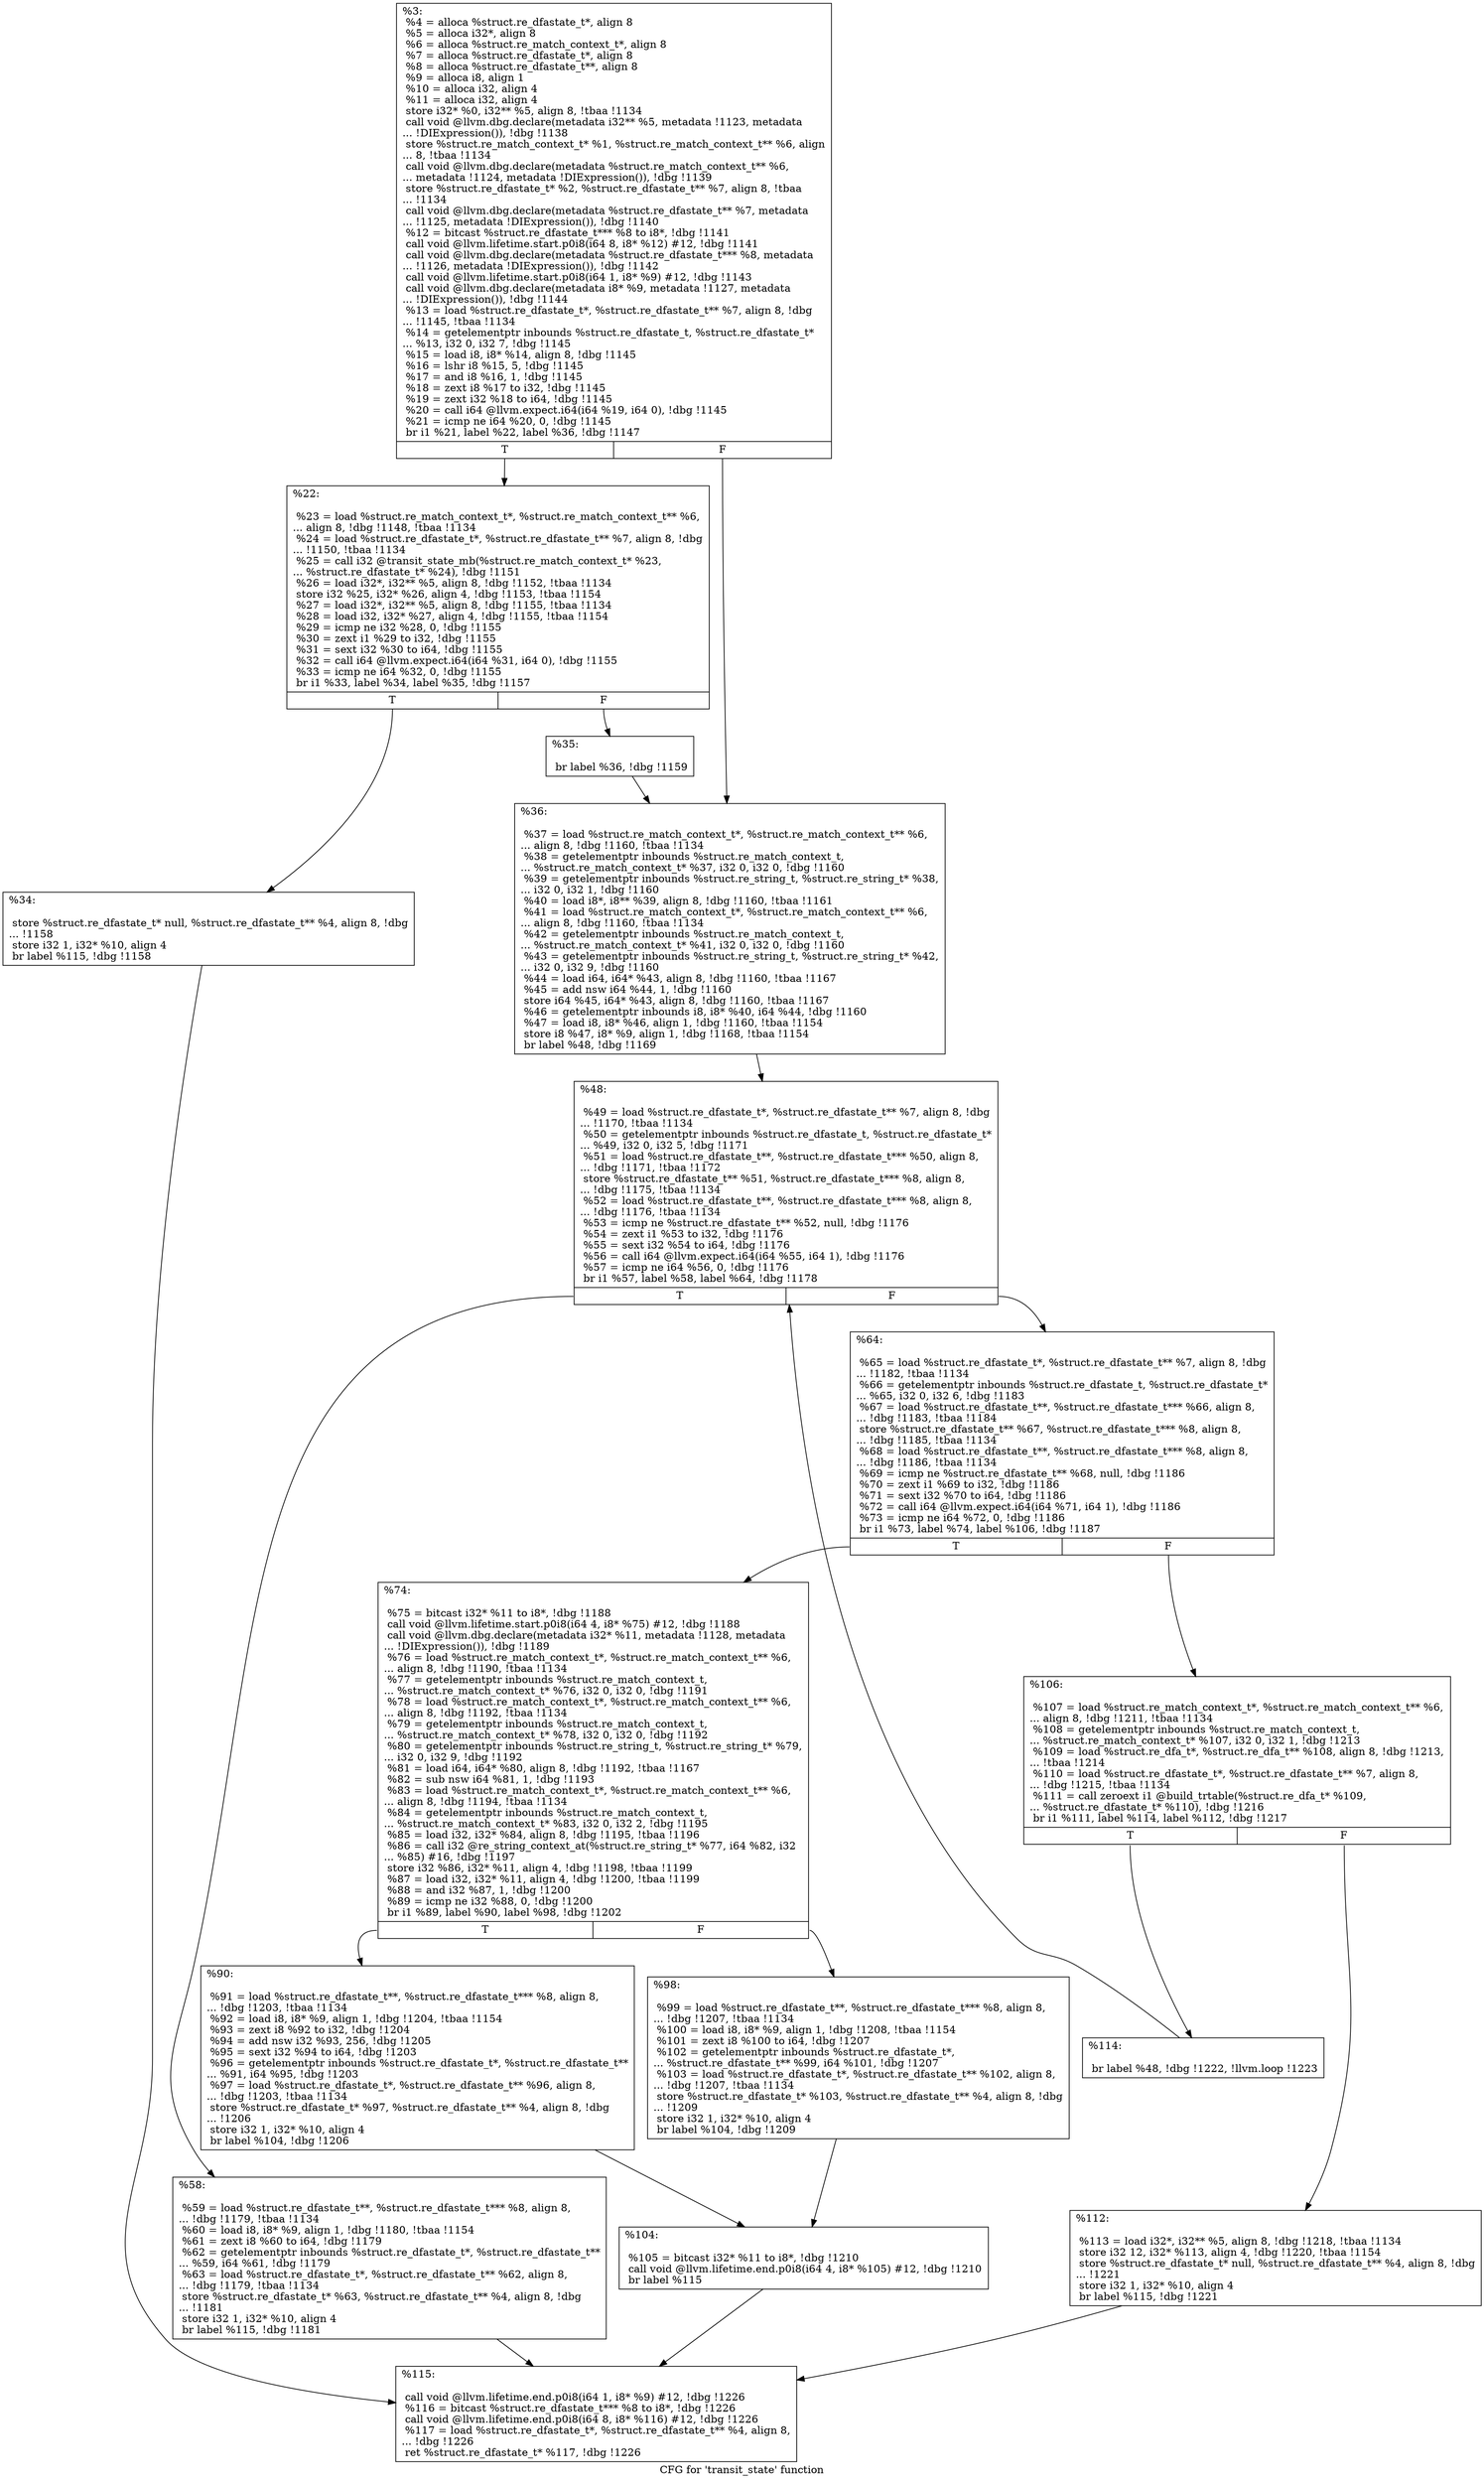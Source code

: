 digraph "CFG for 'transit_state' function" {
	label="CFG for 'transit_state' function";

	Node0xf385e0 [shape=record,label="{%3:\l  %4 = alloca %struct.re_dfastate_t*, align 8\l  %5 = alloca i32*, align 8\l  %6 = alloca %struct.re_match_context_t*, align 8\l  %7 = alloca %struct.re_dfastate_t*, align 8\l  %8 = alloca %struct.re_dfastate_t**, align 8\l  %9 = alloca i8, align 1\l  %10 = alloca i32, align 4\l  %11 = alloca i32, align 4\l  store i32* %0, i32** %5, align 8, !tbaa !1134\l  call void @llvm.dbg.declare(metadata i32** %5, metadata !1123, metadata\l... !DIExpression()), !dbg !1138\l  store %struct.re_match_context_t* %1, %struct.re_match_context_t** %6, align\l... 8, !tbaa !1134\l  call void @llvm.dbg.declare(metadata %struct.re_match_context_t** %6,\l... metadata !1124, metadata !DIExpression()), !dbg !1139\l  store %struct.re_dfastate_t* %2, %struct.re_dfastate_t** %7, align 8, !tbaa\l... !1134\l  call void @llvm.dbg.declare(metadata %struct.re_dfastate_t** %7, metadata\l... !1125, metadata !DIExpression()), !dbg !1140\l  %12 = bitcast %struct.re_dfastate_t*** %8 to i8*, !dbg !1141\l  call void @llvm.lifetime.start.p0i8(i64 8, i8* %12) #12, !dbg !1141\l  call void @llvm.dbg.declare(metadata %struct.re_dfastate_t*** %8, metadata\l... !1126, metadata !DIExpression()), !dbg !1142\l  call void @llvm.lifetime.start.p0i8(i64 1, i8* %9) #12, !dbg !1143\l  call void @llvm.dbg.declare(metadata i8* %9, metadata !1127, metadata\l... !DIExpression()), !dbg !1144\l  %13 = load %struct.re_dfastate_t*, %struct.re_dfastate_t** %7, align 8, !dbg\l... !1145, !tbaa !1134\l  %14 = getelementptr inbounds %struct.re_dfastate_t, %struct.re_dfastate_t*\l... %13, i32 0, i32 7, !dbg !1145\l  %15 = load i8, i8* %14, align 8, !dbg !1145\l  %16 = lshr i8 %15, 5, !dbg !1145\l  %17 = and i8 %16, 1, !dbg !1145\l  %18 = zext i8 %17 to i32, !dbg !1145\l  %19 = zext i32 %18 to i64, !dbg !1145\l  %20 = call i64 @llvm.expect.i64(i64 %19, i64 0), !dbg !1145\l  %21 = icmp ne i64 %20, 0, !dbg !1145\l  br i1 %21, label %22, label %36, !dbg !1147\l|{<s0>T|<s1>F}}"];
	Node0xf385e0:s0 -> Node0xf38740;
	Node0xf385e0:s1 -> Node0xf38830;
	Node0xf38740 [shape=record,label="{%22:\l\l  %23 = load %struct.re_match_context_t*, %struct.re_match_context_t** %6,\l... align 8, !dbg !1148, !tbaa !1134\l  %24 = load %struct.re_dfastate_t*, %struct.re_dfastate_t** %7, align 8, !dbg\l... !1150, !tbaa !1134\l  %25 = call i32 @transit_state_mb(%struct.re_match_context_t* %23,\l... %struct.re_dfastate_t* %24), !dbg !1151\l  %26 = load i32*, i32** %5, align 8, !dbg !1152, !tbaa !1134\l  store i32 %25, i32* %26, align 4, !dbg !1153, !tbaa !1154\l  %27 = load i32*, i32** %5, align 8, !dbg !1155, !tbaa !1134\l  %28 = load i32, i32* %27, align 4, !dbg !1155, !tbaa !1154\l  %29 = icmp ne i32 %28, 0, !dbg !1155\l  %30 = zext i1 %29 to i32, !dbg !1155\l  %31 = sext i32 %30 to i64, !dbg !1155\l  %32 = call i64 @llvm.expect.i64(i64 %31, i64 0), !dbg !1155\l  %33 = icmp ne i64 %32, 0, !dbg !1155\l  br i1 %33, label %34, label %35, !dbg !1157\l|{<s0>T|<s1>F}}"];
	Node0xf38740:s0 -> Node0xf38790;
	Node0xf38740:s1 -> Node0xf387e0;
	Node0xf38790 [shape=record,label="{%34:\l\l  store %struct.re_dfastate_t* null, %struct.re_dfastate_t** %4, align 8, !dbg\l... !1158\l  store i32 1, i32* %10, align 4\l  br label %115, !dbg !1158\l}"];
	Node0xf38790 -> Node0xf38ba0;
	Node0xf387e0 [shape=record,label="{%35:\l\l  br label %36, !dbg !1159\l}"];
	Node0xf387e0 -> Node0xf38830;
	Node0xf38830 [shape=record,label="{%36:\l\l  %37 = load %struct.re_match_context_t*, %struct.re_match_context_t** %6,\l... align 8, !dbg !1160, !tbaa !1134\l  %38 = getelementptr inbounds %struct.re_match_context_t,\l... %struct.re_match_context_t* %37, i32 0, i32 0, !dbg !1160\l  %39 = getelementptr inbounds %struct.re_string_t, %struct.re_string_t* %38,\l... i32 0, i32 1, !dbg !1160\l  %40 = load i8*, i8** %39, align 8, !dbg !1160, !tbaa !1161\l  %41 = load %struct.re_match_context_t*, %struct.re_match_context_t** %6,\l... align 8, !dbg !1160, !tbaa !1134\l  %42 = getelementptr inbounds %struct.re_match_context_t,\l... %struct.re_match_context_t* %41, i32 0, i32 0, !dbg !1160\l  %43 = getelementptr inbounds %struct.re_string_t, %struct.re_string_t* %42,\l... i32 0, i32 9, !dbg !1160\l  %44 = load i64, i64* %43, align 8, !dbg !1160, !tbaa !1167\l  %45 = add nsw i64 %44, 1, !dbg !1160\l  store i64 %45, i64* %43, align 8, !dbg !1160, !tbaa !1167\l  %46 = getelementptr inbounds i8, i8* %40, i64 %44, !dbg !1160\l  %47 = load i8, i8* %46, align 1, !dbg !1160, !tbaa !1154\l  store i8 %47, i8* %9, align 1, !dbg !1168, !tbaa !1154\l  br label %48, !dbg !1169\l}"];
	Node0xf38830 -> Node0xf38880;
	Node0xf38880 [shape=record,label="{%48:\l\l  %49 = load %struct.re_dfastate_t*, %struct.re_dfastate_t** %7, align 8, !dbg\l... !1170, !tbaa !1134\l  %50 = getelementptr inbounds %struct.re_dfastate_t, %struct.re_dfastate_t*\l... %49, i32 0, i32 5, !dbg !1171\l  %51 = load %struct.re_dfastate_t**, %struct.re_dfastate_t*** %50, align 8,\l... !dbg !1171, !tbaa !1172\l  store %struct.re_dfastate_t** %51, %struct.re_dfastate_t*** %8, align 8,\l... !dbg !1175, !tbaa !1134\l  %52 = load %struct.re_dfastate_t**, %struct.re_dfastate_t*** %8, align 8,\l... !dbg !1176, !tbaa !1134\l  %53 = icmp ne %struct.re_dfastate_t** %52, null, !dbg !1176\l  %54 = zext i1 %53 to i32, !dbg !1176\l  %55 = sext i32 %54 to i64, !dbg !1176\l  %56 = call i64 @llvm.expect.i64(i64 %55, i64 1), !dbg !1176\l  %57 = icmp ne i64 %56, 0, !dbg !1176\l  br i1 %57, label %58, label %64, !dbg !1178\l|{<s0>T|<s1>F}}"];
	Node0xf38880:s0 -> Node0xf388d0;
	Node0xf38880:s1 -> Node0xf38920;
	Node0xf388d0 [shape=record,label="{%58:\l\l  %59 = load %struct.re_dfastate_t**, %struct.re_dfastate_t*** %8, align 8,\l... !dbg !1179, !tbaa !1134\l  %60 = load i8, i8* %9, align 1, !dbg !1180, !tbaa !1154\l  %61 = zext i8 %60 to i64, !dbg !1179\l  %62 = getelementptr inbounds %struct.re_dfastate_t*, %struct.re_dfastate_t**\l... %59, i64 %61, !dbg !1179\l  %63 = load %struct.re_dfastate_t*, %struct.re_dfastate_t** %62, align 8,\l... !dbg !1179, !tbaa !1134\l  store %struct.re_dfastate_t* %63, %struct.re_dfastate_t** %4, align 8, !dbg\l... !1181\l  store i32 1, i32* %10, align 4\l  br label %115, !dbg !1181\l}"];
	Node0xf388d0 -> Node0xf38ba0;
	Node0xf38920 [shape=record,label="{%64:\l\l  %65 = load %struct.re_dfastate_t*, %struct.re_dfastate_t** %7, align 8, !dbg\l... !1182, !tbaa !1134\l  %66 = getelementptr inbounds %struct.re_dfastate_t, %struct.re_dfastate_t*\l... %65, i32 0, i32 6, !dbg !1183\l  %67 = load %struct.re_dfastate_t**, %struct.re_dfastate_t*** %66, align 8,\l... !dbg !1183, !tbaa !1184\l  store %struct.re_dfastate_t** %67, %struct.re_dfastate_t*** %8, align 8,\l... !dbg !1185, !tbaa !1134\l  %68 = load %struct.re_dfastate_t**, %struct.re_dfastate_t*** %8, align 8,\l... !dbg !1186, !tbaa !1134\l  %69 = icmp ne %struct.re_dfastate_t** %68, null, !dbg !1186\l  %70 = zext i1 %69 to i32, !dbg !1186\l  %71 = sext i32 %70 to i64, !dbg !1186\l  %72 = call i64 @llvm.expect.i64(i64 %71, i64 1), !dbg !1186\l  %73 = icmp ne i64 %72, 0, !dbg !1186\l  br i1 %73, label %74, label %106, !dbg !1187\l|{<s0>T|<s1>F}}"];
	Node0xf38920:s0 -> Node0xf38970;
	Node0xf38920:s1 -> Node0xf38ab0;
	Node0xf38970 [shape=record,label="{%74:\l\l  %75 = bitcast i32* %11 to i8*, !dbg !1188\l  call void @llvm.lifetime.start.p0i8(i64 4, i8* %75) #12, !dbg !1188\l  call void @llvm.dbg.declare(metadata i32* %11, metadata !1128, metadata\l... !DIExpression()), !dbg !1189\l  %76 = load %struct.re_match_context_t*, %struct.re_match_context_t** %6,\l... align 8, !dbg !1190, !tbaa !1134\l  %77 = getelementptr inbounds %struct.re_match_context_t,\l... %struct.re_match_context_t* %76, i32 0, i32 0, !dbg !1191\l  %78 = load %struct.re_match_context_t*, %struct.re_match_context_t** %6,\l... align 8, !dbg !1192, !tbaa !1134\l  %79 = getelementptr inbounds %struct.re_match_context_t,\l... %struct.re_match_context_t* %78, i32 0, i32 0, !dbg !1192\l  %80 = getelementptr inbounds %struct.re_string_t, %struct.re_string_t* %79,\l... i32 0, i32 9, !dbg !1192\l  %81 = load i64, i64* %80, align 8, !dbg !1192, !tbaa !1167\l  %82 = sub nsw i64 %81, 1, !dbg !1193\l  %83 = load %struct.re_match_context_t*, %struct.re_match_context_t** %6,\l... align 8, !dbg !1194, !tbaa !1134\l  %84 = getelementptr inbounds %struct.re_match_context_t,\l... %struct.re_match_context_t* %83, i32 0, i32 2, !dbg !1195\l  %85 = load i32, i32* %84, align 8, !dbg !1195, !tbaa !1196\l  %86 = call i32 @re_string_context_at(%struct.re_string_t* %77, i64 %82, i32\l... %85) #16, !dbg !1197\l  store i32 %86, i32* %11, align 4, !dbg !1198, !tbaa !1199\l  %87 = load i32, i32* %11, align 4, !dbg !1200, !tbaa !1199\l  %88 = and i32 %87, 1, !dbg !1200\l  %89 = icmp ne i32 %88, 0, !dbg !1200\l  br i1 %89, label %90, label %98, !dbg !1202\l|{<s0>T|<s1>F}}"];
	Node0xf38970:s0 -> Node0xf389c0;
	Node0xf38970:s1 -> Node0xf38a10;
	Node0xf389c0 [shape=record,label="{%90:\l\l  %91 = load %struct.re_dfastate_t**, %struct.re_dfastate_t*** %8, align 8,\l... !dbg !1203, !tbaa !1134\l  %92 = load i8, i8* %9, align 1, !dbg !1204, !tbaa !1154\l  %93 = zext i8 %92 to i32, !dbg !1204\l  %94 = add nsw i32 %93, 256, !dbg !1205\l  %95 = sext i32 %94 to i64, !dbg !1203\l  %96 = getelementptr inbounds %struct.re_dfastate_t*, %struct.re_dfastate_t**\l... %91, i64 %95, !dbg !1203\l  %97 = load %struct.re_dfastate_t*, %struct.re_dfastate_t** %96, align 8,\l... !dbg !1203, !tbaa !1134\l  store %struct.re_dfastate_t* %97, %struct.re_dfastate_t** %4, align 8, !dbg\l... !1206\l  store i32 1, i32* %10, align 4\l  br label %104, !dbg !1206\l}"];
	Node0xf389c0 -> Node0xf38a60;
	Node0xf38a10 [shape=record,label="{%98:\l\l  %99 = load %struct.re_dfastate_t**, %struct.re_dfastate_t*** %8, align 8,\l... !dbg !1207, !tbaa !1134\l  %100 = load i8, i8* %9, align 1, !dbg !1208, !tbaa !1154\l  %101 = zext i8 %100 to i64, !dbg !1207\l  %102 = getelementptr inbounds %struct.re_dfastate_t*,\l... %struct.re_dfastate_t** %99, i64 %101, !dbg !1207\l  %103 = load %struct.re_dfastate_t*, %struct.re_dfastate_t** %102, align 8,\l... !dbg !1207, !tbaa !1134\l  store %struct.re_dfastate_t* %103, %struct.re_dfastate_t** %4, align 8, !dbg\l... !1209\l  store i32 1, i32* %10, align 4\l  br label %104, !dbg !1209\l}"];
	Node0xf38a10 -> Node0xf38a60;
	Node0xf38a60 [shape=record,label="{%104:\l\l  %105 = bitcast i32* %11 to i8*, !dbg !1210\l  call void @llvm.lifetime.end.p0i8(i64 4, i8* %105) #12, !dbg !1210\l  br label %115\l}"];
	Node0xf38a60 -> Node0xf38ba0;
	Node0xf38ab0 [shape=record,label="{%106:\l\l  %107 = load %struct.re_match_context_t*, %struct.re_match_context_t** %6,\l... align 8, !dbg !1211, !tbaa !1134\l  %108 = getelementptr inbounds %struct.re_match_context_t,\l... %struct.re_match_context_t* %107, i32 0, i32 1, !dbg !1213\l  %109 = load %struct.re_dfa_t*, %struct.re_dfa_t** %108, align 8, !dbg !1213,\l... !tbaa !1214\l  %110 = load %struct.re_dfastate_t*, %struct.re_dfastate_t** %7, align 8,\l... !dbg !1215, !tbaa !1134\l  %111 = call zeroext i1 @build_trtable(%struct.re_dfa_t* %109,\l... %struct.re_dfastate_t* %110), !dbg !1216\l  br i1 %111, label %114, label %112, !dbg !1217\l|{<s0>T|<s1>F}}"];
	Node0xf38ab0:s0 -> Node0xf38b50;
	Node0xf38ab0:s1 -> Node0xf38b00;
	Node0xf38b00 [shape=record,label="{%112:\l\l  %113 = load i32*, i32** %5, align 8, !dbg !1218, !tbaa !1134\l  store i32 12, i32* %113, align 4, !dbg !1220, !tbaa !1154\l  store %struct.re_dfastate_t* null, %struct.re_dfastate_t** %4, align 8, !dbg\l... !1221\l  store i32 1, i32* %10, align 4\l  br label %115, !dbg !1221\l}"];
	Node0xf38b00 -> Node0xf38ba0;
	Node0xf38b50 [shape=record,label="{%114:\l\l  br label %48, !dbg !1222, !llvm.loop !1223\l}"];
	Node0xf38b50 -> Node0xf38880;
	Node0xf38ba0 [shape=record,label="{%115:\l\l  call void @llvm.lifetime.end.p0i8(i64 1, i8* %9) #12, !dbg !1226\l  %116 = bitcast %struct.re_dfastate_t*** %8 to i8*, !dbg !1226\l  call void @llvm.lifetime.end.p0i8(i64 8, i8* %116) #12, !dbg !1226\l  %117 = load %struct.re_dfastate_t*, %struct.re_dfastate_t** %4, align 8,\l... !dbg !1226\l  ret %struct.re_dfastate_t* %117, !dbg !1226\l}"];
}
